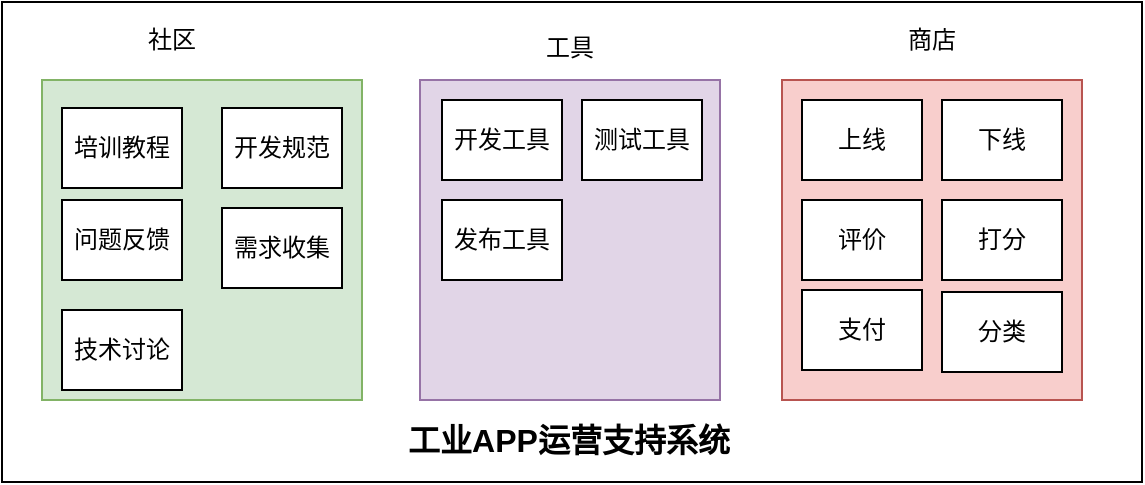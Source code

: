 <mxfile version="14.4.3" type="github" pages="2">
  <diagram id="TUSESRzqgibcESXzIHSU" name="第 1 页">
    <mxGraphModel dx="1002" dy="635" grid="1" gridSize="10" guides="1" tooltips="1" connect="1" arrows="1" fold="1" page="1" pageScale="1" pageWidth="827" pageHeight="1169" math="0" shadow="0">
      <root>
        <mxCell id="0" />
        <mxCell id="1" parent="0" />
        <mxCell id="eT0MgdvdTNvHPw628x5J-34" value="" style="rounded=0;whiteSpace=wrap;html=1;" parent="1" vertex="1">
          <mxGeometry x="130" y="390" width="570" height="240" as="geometry" />
        </mxCell>
        <mxCell id="eT0MgdvdTNvHPw628x5J-1" value="" style="rounded=0;whiteSpace=wrap;html=1;fillColor=#d5e8d4;strokeColor=#82b366;" parent="1" vertex="1">
          <mxGeometry x="150" y="429" width="160" height="160" as="geometry" />
        </mxCell>
        <mxCell id="eT0MgdvdTNvHPw628x5J-2" value="" style="rounded=0;whiteSpace=wrap;html=1;fillColor=#f8cecc;strokeColor=#b85450;" parent="1" vertex="1">
          <mxGeometry x="520" y="429" width="150" height="160" as="geometry" />
        </mxCell>
        <mxCell id="eT0MgdvdTNvHPw628x5J-3" value="" style="rounded=0;whiteSpace=wrap;html=1;fillColor=#e1d5e7;strokeColor=#9673a6;" parent="1" vertex="1">
          <mxGeometry x="339" y="429" width="150" height="160" as="geometry" />
        </mxCell>
        <mxCell id="eT0MgdvdTNvHPw628x5J-4" value="社区" style="text;html=1;strokeColor=none;fillColor=none;align=center;verticalAlign=middle;whiteSpace=wrap;rounded=0;" parent="1" vertex="1">
          <mxGeometry x="190" y="399" width="50" height="20" as="geometry" />
        </mxCell>
        <mxCell id="eT0MgdvdTNvHPw628x5J-5" value="商店" style="text;html=1;strokeColor=none;fillColor=none;align=center;verticalAlign=middle;whiteSpace=wrap;rounded=0;" parent="1" vertex="1">
          <mxGeometry x="570" y="399" width="50" height="20" as="geometry" />
        </mxCell>
        <mxCell id="eT0MgdvdTNvHPw628x5J-6" value="工具" style="text;html=1;strokeColor=none;fillColor=none;align=center;verticalAlign=middle;whiteSpace=wrap;rounded=0;" parent="1" vertex="1">
          <mxGeometry x="389" y="403" width="50" height="20" as="geometry" />
        </mxCell>
        <mxCell id="eT0MgdvdTNvHPw628x5J-7" value="培训教程" style="rounded=0;whiteSpace=wrap;html=1;" parent="1" vertex="1">
          <mxGeometry x="160" y="443" width="60" height="40" as="geometry" />
        </mxCell>
        <mxCell id="eT0MgdvdTNvHPw628x5J-8" value="测试工具" style="rounded=0;whiteSpace=wrap;html=1;" parent="1" vertex="1">
          <mxGeometry x="420" y="439" width="60" height="40" as="geometry" />
        </mxCell>
        <mxCell id="eT0MgdvdTNvHPw628x5J-9" value="发布工具" style="rounded=0;whiteSpace=wrap;html=1;" parent="1" vertex="1">
          <mxGeometry x="350" y="489" width="60" height="40" as="geometry" />
        </mxCell>
        <mxCell id="eT0MgdvdTNvHPw628x5J-10" value="开发工具" style="rounded=0;whiteSpace=wrap;html=1;" parent="1" vertex="1">
          <mxGeometry x="350" y="439" width="60" height="40" as="geometry" />
        </mxCell>
        <mxCell id="eT0MgdvdTNvHPw628x5J-12" value="上线" style="rounded=0;whiteSpace=wrap;html=1;" parent="1" vertex="1">
          <mxGeometry x="530" y="439" width="60" height="40" as="geometry" />
        </mxCell>
        <mxCell id="eT0MgdvdTNvHPw628x5J-13" value="下线" style="rounded=0;whiteSpace=wrap;html=1;" parent="1" vertex="1">
          <mxGeometry x="600" y="439" width="60" height="40" as="geometry" />
        </mxCell>
        <mxCell id="eT0MgdvdTNvHPw628x5J-14" value="评价" style="rounded=0;whiteSpace=wrap;html=1;" parent="1" vertex="1">
          <mxGeometry x="530" y="489" width="60" height="40" as="geometry" />
        </mxCell>
        <mxCell id="eT0MgdvdTNvHPw628x5J-15" value="打分" style="rounded=0;whiteSpace=wrap;html=1;" parent="1" vertex="1">
          <mxGeometry x="600" y="489" width="60" height="40" as="geometry" />
        </mxCell>
        <mxCell id="eT0MgdvdTNvHPw628x5J-26" value="问题反馈" style="rounded=0;whiteSpace=wrap;html=1;" parent="1" vertex="1">
          <mxGeometry x="160" y="489" width="60" height="40" as="geometry" />
        </mxCell>
        <mxCell id="eT0MgdvdTNvHPw628x5J-27" value="支付" style="rounded=0;whiteSpace=wrap;html=1;" parent="1" vertex="1">
          <mxGeometry x="530" y="534" width="60" height="40" as="geometry" />
        </mxCell>
        <mxCell id="eT0MgdvdTNvHPw628x5J-28" value="开发规范" style="rounded=0;whiteSpace=wrap;html=1;" parent="1" vertex="1">
          <mxGeometry x="240" y="443" width="60" height="40" as="geometry" />
        </mxCell>
        <mxCell id="eT0MgdvdTNvHPw628x5J-35" value="&lt;b&gt;&lt;font style=&quot;font-size: 16px&quot;&gt;工业APP运营支持系统&lt;/font&gt;&lt;/b&gt;" style="text;html=1;strokeColor=none;fillColor=none;align=center;verticalAlign=middle;whiteSpace=wrap;rounded=0;" parent="1" vertex="1">
          <mxGeometry x="331" y="599" width="165" height="20" as="geometry" />
        </mxCell>
        <mxCell id="5YDHAsfciwu-keyJRb13-3" value="分类" style="rounded=0;whiteSpace=wrap;html=1;" vertex="1" parent="1">
          <mxGeometry x="600" y="535" width="60" height="40" as="geometry" />
        </mxCell>
        <mxCell id="5YDHAsfciwu-keyJRb13-4" value="需求收集" style="rounded=0;whiteSpace=wrap;html=1;" vertex="1" parent="1">
          <mxGeometry x="240" y="493" width="60" height="40" as="geometry" />
        </mxCell>
        <mxCell id="5YDHAsfciwu-keyJRb13-5" value="技术讨论" style="rounded=0;whiteSpace=wrap;html=1;" vertex="1" parent="1">
          <mxGeometry x="160" y="544" width="60" height="40" as="geometry" />
        </mxCell>
      </root>
    </mxGraphModel>
  </diagram>
  <diagram id="KOwENZ7cZsx3QSELi9vl" name="第 2 页">
    <mxGraphModel dx="1002" dy="635" grid="1" gridSize="10" guides="1" tooltips="1" connect="1" arrows="1" fold="1" page="1" pageScale="1" pageWidth="827" pageHeight="1169" math="0" shadow="0">
      <root>
        <mxCell id="dlGLrLw_tvJgLuAcq8Zj-0" />
        <mxCell id="dlGLrLw_tvJgLuAcq8Zj-1" parent="dlGLrLw_tvJgLuAcq8Zj-0" />
      </root>
    </mxGraphModel>
  </diagram>
</mxfile>
